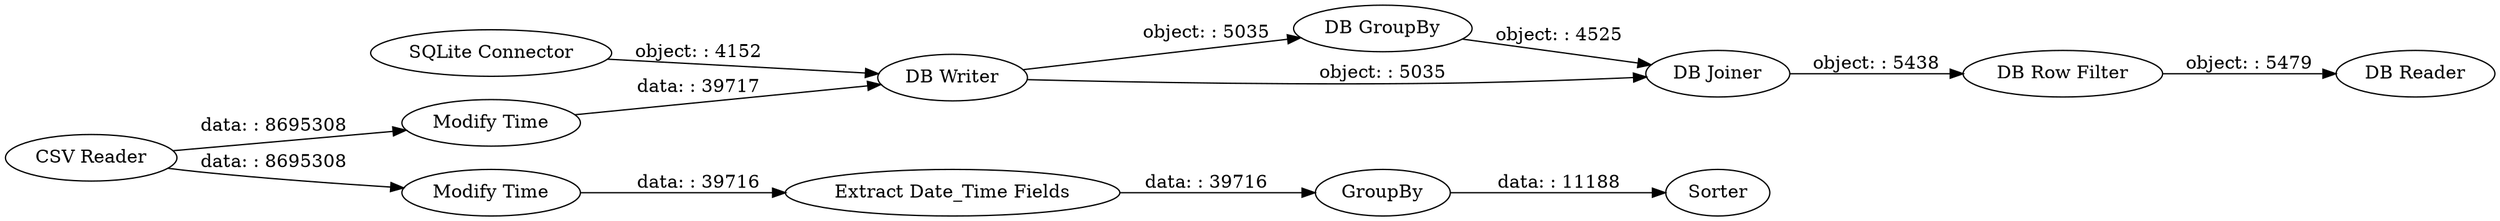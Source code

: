 digraph {
	"2253414613656667411_42" [label="Extract Date_Time Fields"]
	"2253414613656667411_50" [label="Modify Time"]
	"2253414613656667411_45" [label="DB Reader"]
	"2253414613656667411_48" [label="DB Writer"]
	"2253414613656667411_36" [label="Modify Time"]
	"2253414613656667411_49" [label="DB GroupBy"]
	"2253414613656667411_51" [label="DB Joiner"]
	"2253414613656667411_44" [label="DB Row Filter"]
	"2253414613656667411_38" [label=GroupBy]
	"2253414613656667411_39" [label=Sorter]
	"2253414613656667411_43" [label="CSV Reader"]
	"2253414613656667411_47" [label="SQLite Connector"]
	"2253414613656667411_48" -> "2253414613656667411_49" [label="object: : 5035"]
	"2253414613656667411_38" -> "2253414613656667411_39" [label="data: : 11188"]
	"2253414613656667411_42" -> "2253414613656667411_38" [label="data: : 39716"]
	"2253414613656667411_51" -> "2253414613656667411_44" [label="object: : 5438"]
	"2253414613656667411_36" -> "2253414613656667411_42" [label="data: : 39716"]
	"2253414613656667411_43" -> "2253414613656667411_50" [label="data: : 8695308"]
	"2253414613656667411_44" -> "2253414613656667411_45" [label="object: : 5479"]
	"2253414613656667411_49" -> "2253414613656667411_51" [label="object: : 4525"]
	"2253414613656667411_50" -> "2253414613656667411_48" [label="data: : 39717"]
	"2253414613656667411_47" -> "2253414613656667411_48" [label="object: : 4152"]
	"2253414613656667411_48" -> "2253414613656667411_51" [label="object: : 5035"]
	"2253414613656667411_43" -> "2253414613656667411_36" [label="data: : 8695308"]
	rankdir=LR
}
